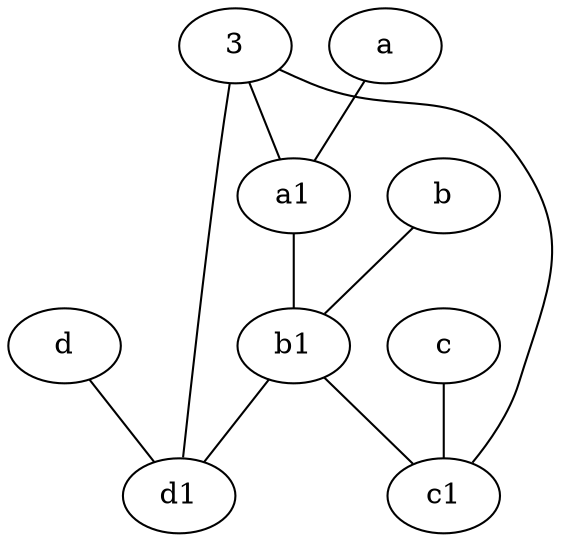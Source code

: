 graph {
	node [labelfontsize=50]
	a1 [labelfontsize=50 pos="8,3!"]
	b1 [labelfontsize=50 pos="9,4!"]
	d1 [labelfontsize=50 pos="3,5!"]
	c1 [labelfontsize=50 pos="4.5,3!"]
	d [labelfontsize=50 pos="2,5!"]
	b [labelfontsize=50 pos="10,4!"]
	3 [labelfontsize=50]
	c [labelfontsize=50 pos="4.5,2!"]
	a [labelfontsize=50 pos="8,2!"]
	3 -- a1
	b1 -- d1
	a1 -- b1
	3 -- d1
	b -- b1
	b1 -- c1
	3 -- c1
	d -- d1
	a -- a1
	c -- c1
}
